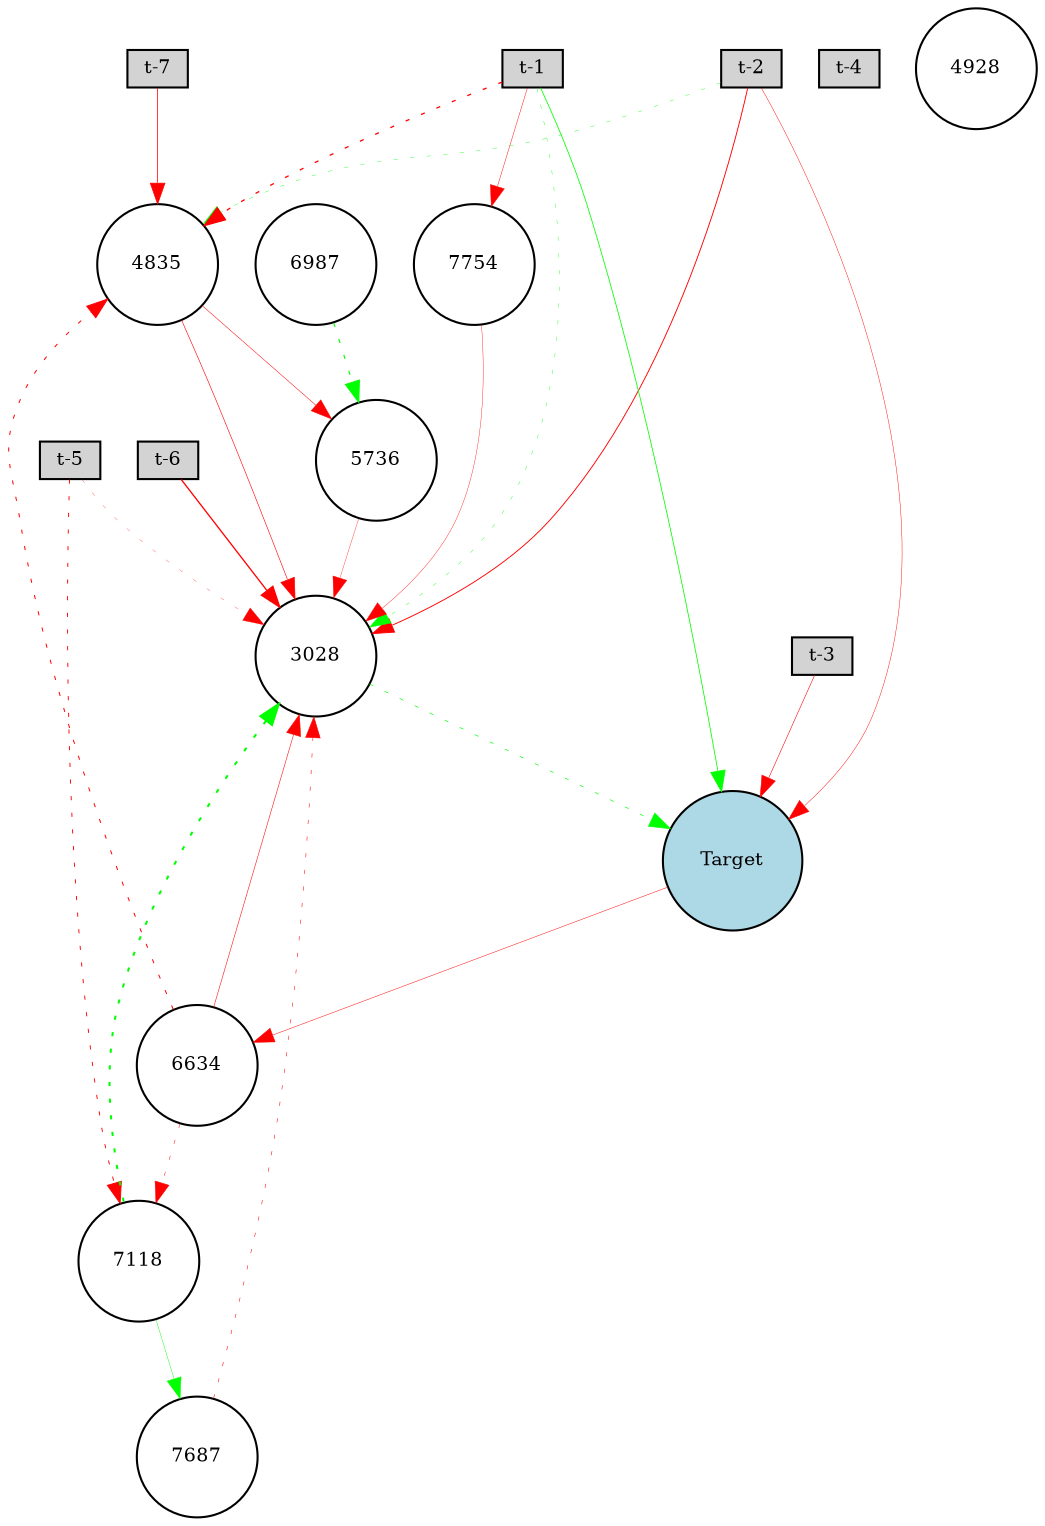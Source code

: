 digraph {
	node [fontsize=9 height=0.2 shape=circle width=0.2]
	"t-7" [fillcolor=lightgray shape=box style=filled]
	"t-6" [fillcolor=lightgray shape=box style=filled]
	"t-5" [fillcolor=lightgray shape=box style=filled]
	"t-4" [fillcolor=lightgray shape=box style=filled]
	"t-3" [fillcolor=lightgray shape=box style=filled]
	"t-2" [fillcolor=lightgray shape=box style=filled]
	"t-1" [fillcolor=lightgray shape=box style=filled]
	Target [fillcolor=lightblue style=filled]
	4928 [fillcolor=white style=filled]
	4835 [fillcolor=white style=filled]
	7687 [fillcolor=white style=filled]
	5736 [fillcolor=white style=filled]
	6634 [fillcolor=white style=filled]
	6987 [fillcolor=white style=filled]
	7754 [fillcolor=white style=filled]
	7118 [fillcolor=white style=filled]
	3028 [fillcolor=white style=filled]
	"t-1" -> Target [color=green penwidth=0.3823999247398848 style=solid]
	"t-3" -> Target [color=red penwidth=0.26522197722684004 style=solid]
	"t-2" -> Target [color=red penwidth=0.21051494178168956 style=solid]
	"t-2" -> 3028 [color=red penwidth=0.4413328741598256 style=solid]
	3028 -> Target [color=green penwidth=0.3210367304281183 style=dotted]
	"t-6" -> 3028 [color=red penwidth=0.6310086535030269 style=solid]
	"t-5" -> 3028 [color=red penwidth=0.12918875650989445 style=dotted]
	"t-1" -> 3028 [color=green penwidth=0.181253789460309 style=dotted]
	4835 -> 3028 [color=red penwidth=0.2877802374846834 style=solid]
	"t-7" -> 4835 [color=red penwidth=0.3680240218175388 style=solid]
	4835 -> 5736 [color=red penwidth=0.2387735242537908 style=solid]
	5736 -> 3028 [color=red penwidth=0.16150229364661844 style=solid]
	"t-1" -> 4835 [color=red penwidth=0.6212504885161342 style=dotted]
	6634 -> 3028 [color=red penwidth=0.25690300179599457 style=solid]
	"t-2" -> 4835 [color=green penwidth=0.18168333664367375 style=dotted]
	6987 -> 5736 [color=green penwidth=0.5462969282813209 style=dotted]
	Target -> 6634 [color=red penwidth=0.2257040761420234 style=solid]
	"t-5" -> 7118 [color=red penwidth=0.44514084759623107 style=dotted]
	7118 -> 3028 [color=green penwidth=0.9742687243947283 style=dotted]
	6634 -> 7118 [color=red penwidth=0.2255625281192124 style=dotted]
	6634 -> 4835 [color=red penwidth=0.4798538622037294 style=dotted]
	7118 -> 7687 [color=green penwidth=0.20269864263770843 style=solid]
	7687 -> 3028 [color=red penwidth=0.25812323073916943 style=dotted]
	"t-1" -> 7754 [color=red penwidth=0.21491335201898465 style=solid]
	7754 -> 3028 [color=red penwidth=0.17941511321170167 style=solid]
}
